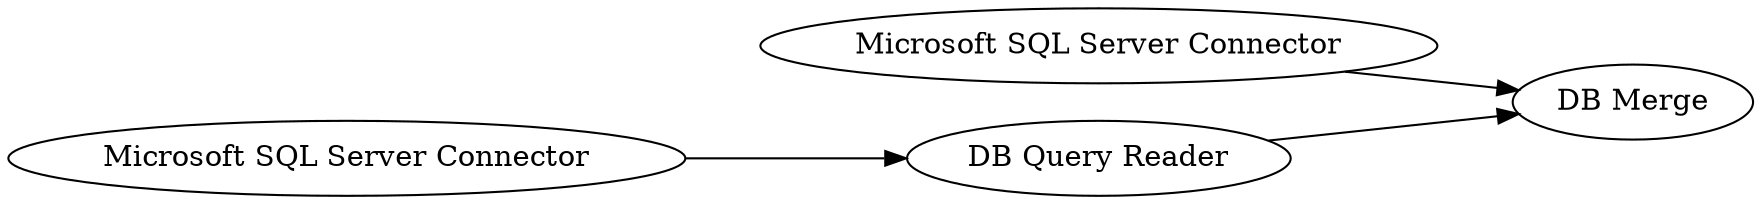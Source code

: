 digraph {
	2 -> 5
	1 -> 3
	3 -> 5
	1 [label="Microsoft SQL Server Connector"]
	3 [label="DB Query Reader"]
	2 [label="Microsoft SQL Server Connector"]
	5 [label="DB Merge"]
	rankdir=LR
}
